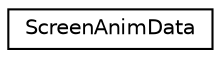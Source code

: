 digraph G
{
  edge [fontname="Helvetica",fontsize="10",labelfontname="Helvetica",labelfontsize="10"];
  node [fontname="Helvetica",fontsize="10",shape=record];
  rankdir=LR;
  Node1 [label="ScreenAnimData",height=0.2,width=0.4,color="black", fillcolor="white", style="filled",URL="$d3/d73/structScreenAnimData.html"];
}
